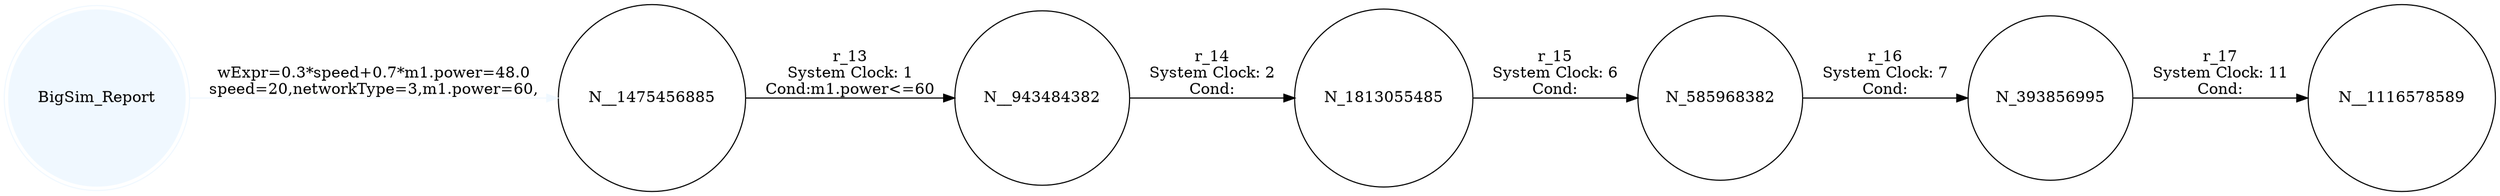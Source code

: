 digraph reaction_graph {
   rankdir=LR;
   Node [shape = circle];
   BigSim_Report [shape = doublecircle color = aliceblue style=filled];
BigSim_Report -> N__1475456885[color = aliceblue label = "wExpr=0.3*speed+0.7*m1.power=48.0
speed=20,networkType=3,m1.power=60,"];
 N__943484382 -> N_1813055485[ label = "r_14
System Clock: 2
Cond:"];
 N__1475456885 -> N__943484382[ label = "r_13
System Clock: 1
Cond:m1.power<=60"];
 N_393856995 -> N__1116578589[ label = "r_17
System Clock: 11
Cond:"];
 N_1813055485 -> N_585968382[ label = "r_15
System Clock: 6
Cond:"];
 N_585968382 -> N_393856995[ label = "r_16
System Clock: 7
Cond:"];
}
